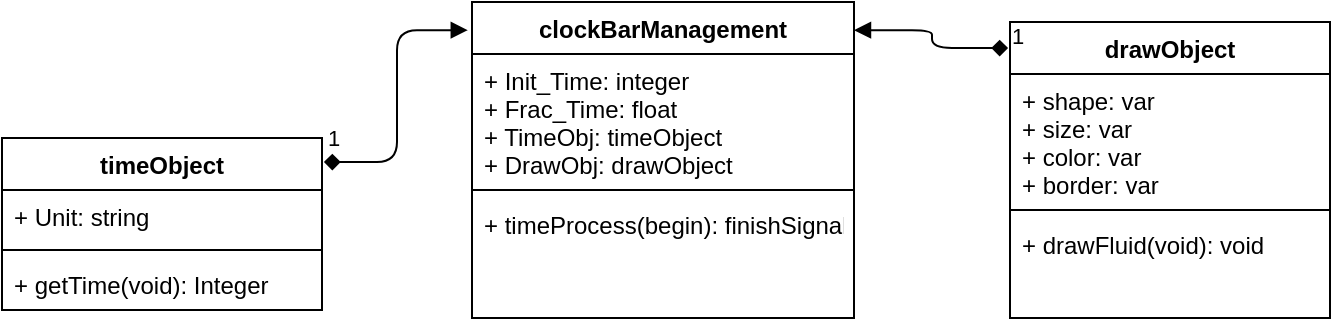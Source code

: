 <mxfile version="10.6.0" type="device"><diagram id="L1Nok9VCUbKPxXQY3M0O" name="Page-1"><mxGraphModel dx="1154" dy="734" grid="1" gridSize="3" guides="1" tooltips="1" connect="1" arrows="1" fold="1" page="1" pageScale="1" pageWidth="850" pageHeight="1100" math="0" shadow="0"><root><mxCell id="0"/><mxCell id="1" parent="0"/><mxCell id="bYpFp6OdqeTx5pEh2_4A-1" value="timeObject" style="swimlane;fontStyle=1;align=center;verticalAlign=top;childLayout=stackLayout;horizontal=1;startSize=26;horizontalStack=0;resizeParent=1;resizeParentMax=0;resizeLast=0;collapsible=1;marginBottom=0;" parent="1" vertex="1"><mxGeometry x="75" y="128" width="160" height="86" as="geometry"/></mxCell><mxCell id="bYpFp6OdqeTx5pEh2_4A-2" value="+ Unit: string" style="text;strokeColor=none;fillColor=none;align=left;verticalAlign=top;spacingLeft=4;spacingRight=4;overflow=hidden;rotatable=0;points=[[0,0.5],[1,0.5]];portConstraint=eastwest;" parent="bYpFp6OdqeTx5pEh2_4A-1" vertex="1"><mxGeometry y="26" width="160" height="26" as="geometry"/></mxCell><mxCell id="bYpFp6OdqeTx5pEh2_4A-3" value="" style="line;strokeWidth=1;fillColor=none;align=left;verticalAlign=middle;spacingTop=-1;spacingLeft=3;spacingRight=3;rotatable=0;labelPosition=right;points=[];portConstraint=eastwest;" parent="bYpFp6OdqeTx5pEh2_4A-1" vertex="1"><mxGeometry y="52" width="160" height="8" as="geometry"/></mxCell><mxCell id="bYpFp6OdqeTx5pEh2_4A-4" value="+ getTime(void): Integer" style="text;strokeColor=none;fillColor=none;align=left;verticalAlign=top;spacingLeft=4;spacingRight=4;overflow=hidden;rotatable=0;points=[[0,0.5],[1,0.5]];portConstraint=eastwest;" parent="bYpFp6OdqeTx5pEh2_4A-1" vertex="1"><mxGeometry y="60" width="160" height="26" as="geometry"/></mxCell><mxCell id="bYpFp6OdqeTx5pEh2_4A-9" value="clockBarManagement" style="swimlane;fontStyle=1;align=center;verticalAlign=top;childLayout=stackLayout;horizontal=1;startSize=26;horizontalStack=0;resizeParent=1;resizeParentMax=0;resizeLast=0;collapsible=1;marginBottom=0;" parent="1" vertex="1"><mxGeometry x="310" y="60" width="191" height="158" as="geometry"/></mxCell><mxCell id="bYpFp6OdqeTx5pEh2_4A-10" value="+ Init_Time: integer&#10;+ Frac_Time: float&#10;+ TimeObj: timeObject&#10;+ DrawObj: drawObject&#10;&#10;&#10;" style="text;strokeColor=none;fillColor=none;align=left;verticalAlign=top;spacingLeft=4;spacingRight=4;overflow=hidden;rotatable=0;points=[[0,0.5],[1,0.5]];portConstraint=eastwest;" parent="bYpFp6OdqeTx5pEh2_4A-9" vertex="1"><mxGeometry y="26" width="191" height="64" as="geometry"/></mxCell><mxCell id="bYpFp6OdqeTx5pEh2_4A-11" value="" style="line;strokeWidth=1;fillColor=none;align=left;verticalAlign=middle;spacingTop=-1;spacingLeft=3;spacingRight=3;rotatable=0;labelPosition=right;points=[];portConstraint=eastwest;" parent="bYpFp6OdqeTx5pEh2_4A-9" vertex="1"><mxGeometry y="90" width="191" height="8" as="geometry"/></mxCell><mxCell id="bYpFp6OdqeTx5pEh2_4A-12" value="+ timeProcess(begin): finishSignal&#10;&#10;" style="text;strokeColor=none;fillColor=none;align=left;verticalAlign=top;spacingLeft=4;spacingRight=4;overflow=hidden;rotatable=0;points=[[0,0.5],[1,0.5]];portConstraint=eastwest;" parent="bYpFp6OdqeTx5pEh2_4A-9" vertex="1"><mxGeometry y="98" width="191" height="60" as="geometry"/></mxCell><mxCell id="bYpFp6OdqeTx5pEh2_4A-14" value="drawObject" style="swimlane;fontStyle=1;align=center;verticalAlign=top;childLayout=stackLayout;horizontal=1;startSize=26;horizontalStack=0;resizeParent=1;resizeParentMax=0;resizeLast=0;collapsible=1;marginBottom=0;" parent="1" vertex="1"><mxGeometry x="579" y="70" width="160" height="148" as="geometry"/></mxCell><mxCell id="bYpFp6OdqeTx5pEh2_4A-15" value="+ shape: var&#10;+ size: var&#10;+ color: var&#10;+ border: var&#10;&#10;" style="text;strokeColor=none;fillColor=none;align=left;verticalAlign=top;spacingLeft=4;spacingRight=4;overflow=hidden;rotatable=0;points=[[0,0.5],[1,0.5]];portConstraint=eastwest;" parent="bYpFp6OdqeTx5pEh2_4A-14" vertex="1"><mxGeometry y="26" width="160" height="64" as="geometry"/></mxCell><mxCell id="bYpFp6OdqeTx5pEh2_4A-16" value="" style="line;strokeWidth=1;fillColor=none;align=left;verticalAlign=middle;spacingTop=-1;spacingLeft=3;spacingRight=3;rotatable=0;labelPosition=right;points=[];portConstraint=eastwest;" parent="bYpFp6OdqeTx5pEh2_4A-14" vertex="1"><mxGeometry y="90" width="160" height="8" as="geometry"/></mxCell><mxCell id="bYpFp6OdqeTx5pEh2_4A-17" value="+ drawFluid(void): void" style="text;strokeColor=none;fillColor=none;align=left;verticalAlign=top;spacingLeft=4;spacingRight=4;overflow=hidden;rotatable=0;points=[[0,0.5],[1,0.5]];portConstraint=eastwest;" parent="bYpFp6OdqeTx5pEh2_4A-14" vertex="1"><mxGeometry y="98" width="160" height="50" as="geometry"/></mxCell><mxCell id="bYpFp6OdqeTx5pEh2_4A-22" value="1" style="endArrow=block;html=1;endSize=6;startArrow=diamond;startSize=6;startFill=1;edgeStyle=orthogonalEdgeStyle;align=left;verticalAlign=bottom;exitX=1.006;exitY=0.14;exitDx=0;exitDy=0;exitPerimeter=0;endFill=1;entryX=-0.011;entryY=0.089;entryDx=0;entryDy=0;entryPerimeter=0;" parent="1" source="bYpFp6OdqeTx5pEh2_4A-1" target="bYpFp6OdqeTx5pEh2_4A-9" edge="1"><mxGeometry x="-1" y="3" relative="1" as="geometry"><mxPoint x="50" y="270" as="sourcePoint"/><mxPoint x="306" y="126" as="targetPoint"/></mxGeometry></mxCell><mxCell id="bYpFp6OdqeTx5pEh2_4A-24" value="1" style="endArrow=block;html=1;endSize=6;startArrow=diamond;startSize=6;startFill=1;edgeStyle=orthogonalEdgeStyle;align=left;verticalAlign=bottom;entryX=1;entryY=0.089;entryDx=0;entryDy=0;endFill=1;entryPerimeter=0;exitX=-0.006;exitY=0.088;exitDx=0;exitDy=0;exitPerimeter=0;" parent="1" source="bYpFp6OdqeTx5pEh2_4A-14" target="bYpFp6OdqeTx5pEh2_4A-9" edge="1"><mxGeometry x="-1" y="3" relative="1" as="geometry"><mxPoint x="588" y="77" as="sourcePoint"/><mxPoint x="210" y="270" as="targetPoint"/></mxGeometry></mxCell></root></mxGraphModel></diagram></mxfile>